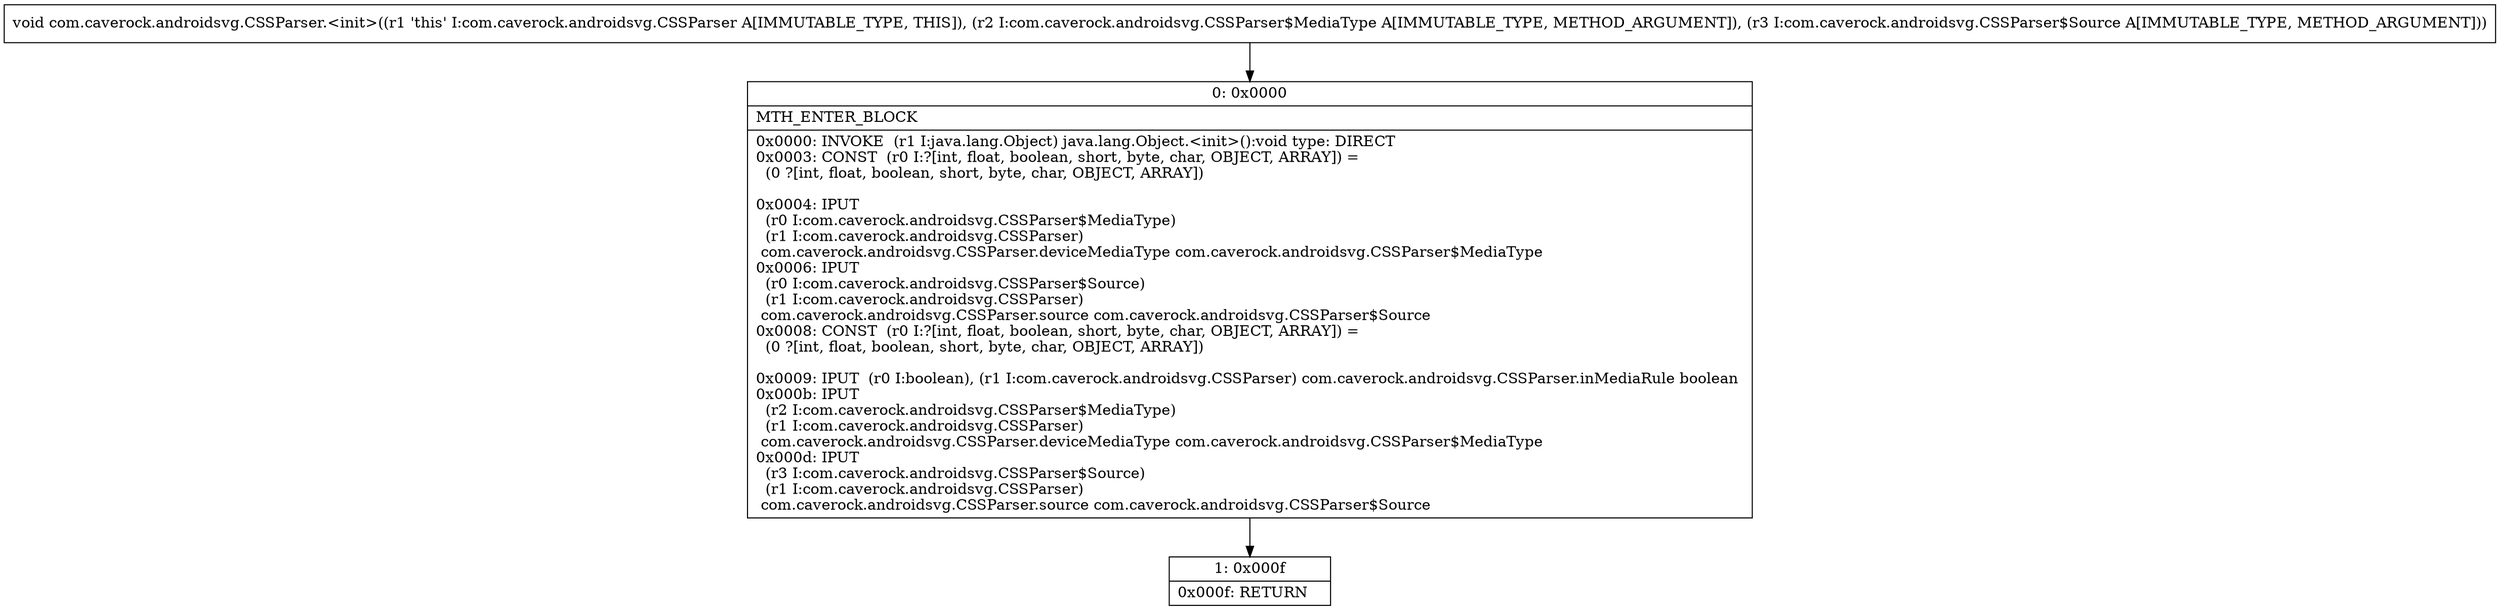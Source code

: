 digraph "CFG forcom.caverock.androidsvg.CSSParser.\<init\>(Lcom\/caverock\/androidsvg\/CSSParser$MediaType;Lcom\/caverock\/androidsvg\/CSSParser$Source;)V" {
Node_0 [shape=record,label="{0\:\ 0x0000|MTH_ENTER_BLOCK\l|0x0000: INVOKE  (r1 I:java.lang.Object) java.lang.Object.\<init\>():void type: DIRECT \l0x0003: CONST  (r0 I:?[int, float, boolean, short, byte, char, OBJECT, ARRAY]) = \l  (0 ?[int, float, boolean, short, byte, char, OBJECT, ARRAY])\l \l0x0004: IPUT  \l  (r0 I:com.caverock.androidsvg.CSSParser$MediaType)\l  (r1 I:com.caverock.androidsvg.CSSParser)\l com.caverock.androidsvg.CSSParser.deviceMediaType com.caverock.androidsvg.CSSParser$MediaType \l0x0006: IPUT  \l  (r0 I:com.caverock.androidsvg.CSSParser$Source)\l  (r1 I:com.caverock.androidsvg.CSSParser)\l com.caverock.androidsvg.CSSParser.source com.caverock.androidsvg.CSSParser$Source \l0x0008: CONST  (r0 I:?[int, float, boolean, short, byte, char, OBJECT, ARRAY]) = \l  (0 ?[int, float, boolean, short, byte, char, OBJECT, ARRAY])\l \l0x0009: IPUT  (r0 I:boolean), (r1 I:com.caverock.androidsvg.CSSParser) com.caverock.androidsvg.CSSParser.inMediaRule boolean \l0x000b: IPUT  \l  (r2 I:com.caverock.androidsvg.CSSParser$MediaType)\l  (r1 I:com.caverock.androidsvg.CSSParser)\l com.caverock.androidsvg.CSSParser.deviceMediaType com.caverock.androidsvg.CSSParser$MediaType \l0x000d: IPUT  \l  (r3 I:com.caverock.androidsvg.CSSParser$Source)\l  (r1 I:com.caverock.androidsvg.CSSParser)\l com.caverock.androidsvg.CSSParser.source com.caverock.androidsvg.CSSParser$Source \l}"];
Node_1 [shape=record,label="{1\:\ 0x000f|0x000f: RETURN   \l}"];
MethodNode[shape=record,label="{void com.caverock.androidsvg.CSSParser.\<init\>((r1 'this' I:com.caverock.androidsvg.CSSParser A[IMMUTABLE_TYPE, THIS]), (r2 I:com.caverock.androidsvg.CSSParser$MediaType A[IMMUTABLE_TYPE, METHOD_ARGUMENT]), (r3 I:com.caverock.androidsvg.CSSParser$Source A[IMMUTABLE_TYPE, METHOD_ARGUMENT])) }"];
MethodNode -> Node_0;
Node_0 -> Node_1;
}

